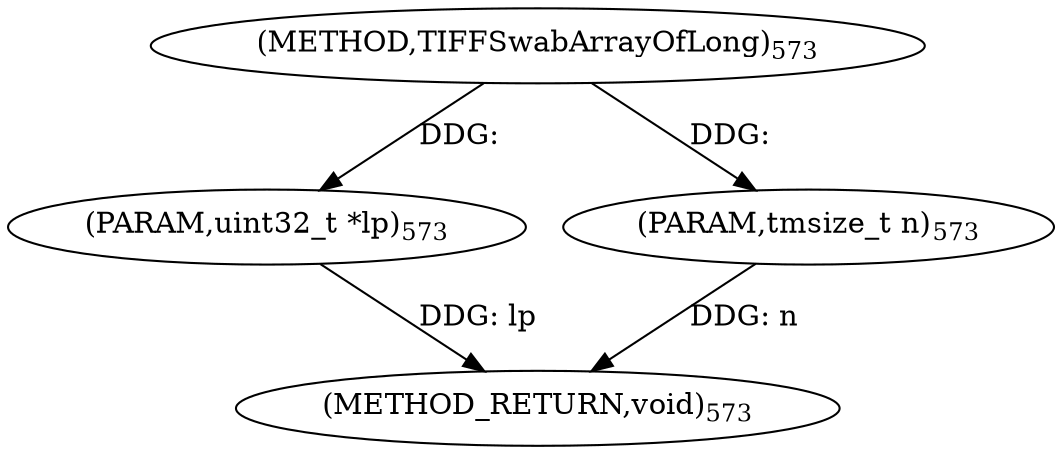 digraph "TIFFSwabArrayOfLong" {  
"9235" [label = <(METHOD,TIFFSwabArrayOfLong)<SUB>573</SUB>> ]
"9238" [label = <(METHOD_RETURN,void)<SUB>573</SUB>> ]
"9236" [label = <(PARAM,uint32_t *lp)<SUB>573</SUB>> ]
"9237" [label = <(PARAM,tmsize_t n)<SUB>573</SUB>> ]
  "9236" -> "9238"  [ label = "DDG: lp"] 
  "9237" -> "9238"  [ label = "DDG: n"] 
  "9235" -> "9236"  [ label = "DDG: "] 
  "9235" -> "9237"  [ label = "DDG: "] 
}
